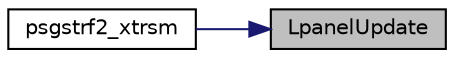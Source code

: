 digraph "LpanelUpdate"
{
 // LATEX_PDF_SIZE
  edge [fontname="Helvetica",fontsize="10",labelfontname="Helvetica",labelfontsize="10"];
  node [fontname="Helvetica",fontsize="10",shape=record];
  rankdir="RL";
  Node1 [label="LpanelUpdate",height=0.2,width=0.4,color="black", fillcolor="grey75", style="filled", fontcolor="black",tooltip=" "];
  Node1 -> Node2 [dir="back",color="midnightblue",fontsize="10",style="solid",fontname="Helvetica"];
  Node2 [label="psgstrf2_xtrsm",height=0.2,width=0.4,color="black", fillcolor="white", style="filled",URL="$psgstrf2_8c.html#a3a871de4ee38089b151dc74c7f4ea68e",tooltip=" "];
}
